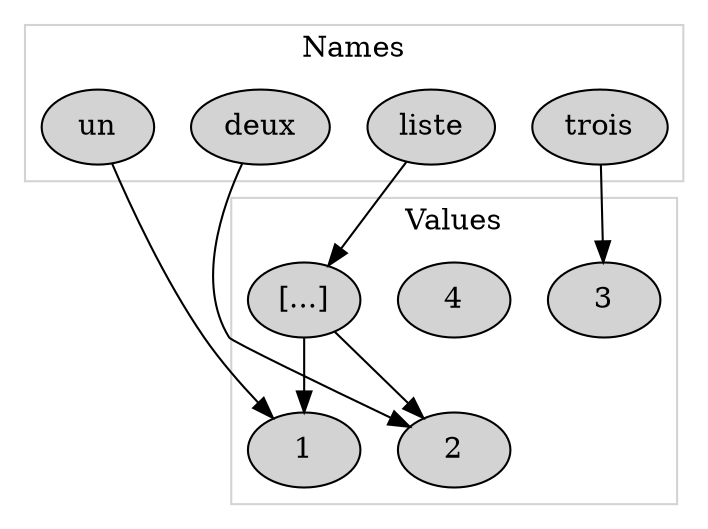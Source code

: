 digraph Python {
    subgraph cluster_0 {
        node [style=filled];
        label = "Names";
        color = lightgrey;
        un;
        deux;
        trois;
        liste;
    }
    subgraph cluster_1 {
        node [style=filled];
        label = "Values";
        color = lightgrey;
        1;
        2;
        3;
        4;
        "[...]" -> 1;
        "[...]" -> 2;
    }
    un -> 1;
    deux -> 2;
    trois -> 3;
    liste -> "[...]";
}
